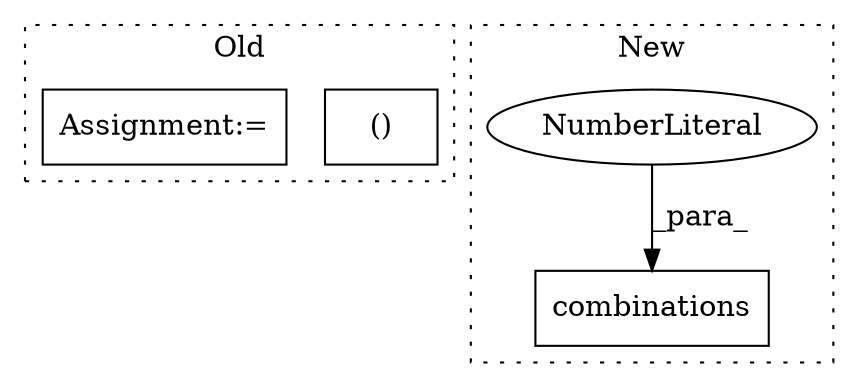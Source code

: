 digraph G {
subgraph cluster0 {
1 [label="()" a="106" s="12779" l="63" shape="box"];
4 [label="Assignment:=" a="7" s="12583" l="1" shape="box"];
label = "Old";
style="dotted";
}
subgraph cluster1 {
2 [label="combinations" a="32" s="12676,12708" l="13,1" shape="box"];
3 [label="NumberLiteral" a="34" s="12707" l="1" shape="ellipse"];
label = "New";
style="dotted";
}
3 -> 2 [label="_para_"];
}